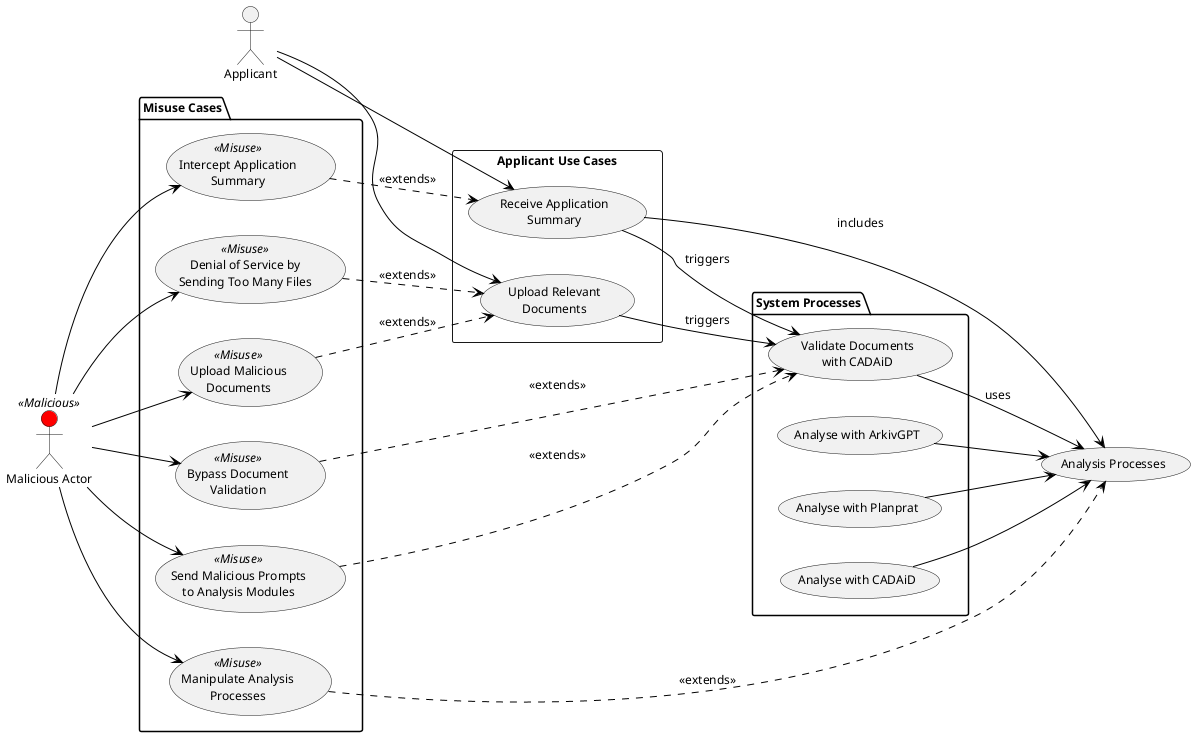 @startuml
left to right direction

' Set general font settings
skinparam {
  DefaultFontName Arial
  DefaultFontSize 12
}

' Customize the appearance of misuse cases
skinparam usecase {
  ArrowThickness 1
  ActorBorderColor black
  ActorFontStyle normal
  ArrowColor black
  UsecaseBorderColor black
  UsecaseBackgroundColor #FFFFFF
  UsecaseFontStyle normal
}

skinparam misusecase {
  BackgroundColor #000000
  BorderColor #000000
  FontColor #FFFFFF
}

' Actors
actor "Applicant" as Applicant

' Normal Use Cases
rectangle "Applicant Use Cases" as ApplicantUC {
  usecase "Upload Relevant\nDocuments" as UC2
  usecase "Receive Application\nSummary" as UC6
}

' System Processes Package
package "System Processes" {
  usecase "Validate Documents\nwith CADAiD" as UC5
  usecase "Analyse with ArkivGPT" as UC9_1
  usecase "Analyse with Planprat" as UC9_2
  usecase "Analyse with CADAiD" as UC9_3
}

' Group Analysis Use Cases
usecase "Analysis Processes" as UC9
UC9_1 --> UC9
UC9_2 --> UC9
UC9_3 --> UC9

' Misuse Cases Package
package "Misuse Cases" {
  usecase "Upload Malicious\nDocuments" as MUC1 <<Misuse>>
  usecase "Intercept Application\nSummary" as MUC2 <<Misuse>>
  usecase "Bypass Document\nValidation" as MUC3 <<Misuse>>
  usecase "Denial of Service by\nSending Too Many Files" as MUC5 <<Misuse>>
  usecase "Manipulate Analysis\nProcesses" as MUC4 <<Misuse>>
  usecase "Send Malicious Prompts\nto Analysis Modules" as MUC6 <<Misuse>>
}

' Malicious Actor on the right
actor "Malicious Actor" as Malicious <<Malicious>> #red



' Relationships - Applicant to Use Cases
Applicant --> UC2
Applicant --> UC6

' Relationships - Malicious Actor to Misuse Cases
Malicious --> MUC1
Malicious --> MUC5
Malicious --> MUC3
Malicious --> MUC2
Malicious --> MUC4
Malicious --> MUC6

' Relationships - Normal Use Cases
UC2 --> UC5 : triggers
UC5 --> UC9 : uses
UC6 --> UC5 : triggers
UC6 --> UC9 : includes

' Relationships - Misuse Cases to Use Cases
MUC1 -[#black,dashed]-> UC2 : <<extends>>
MUC5 -[#black,dashed]-> UC2 : <<extends>>
MUC3 -[#black,dashed]-> UC5 : <<extends>>
MUC2 -[#black,dashed]-> UC6 : <<extends>>
MUC4 -[#black,dashed]-> UC9 : <<extends>>
MUC6 -[#black,dashed]-> UC5 : <<extends>>

@enduml
